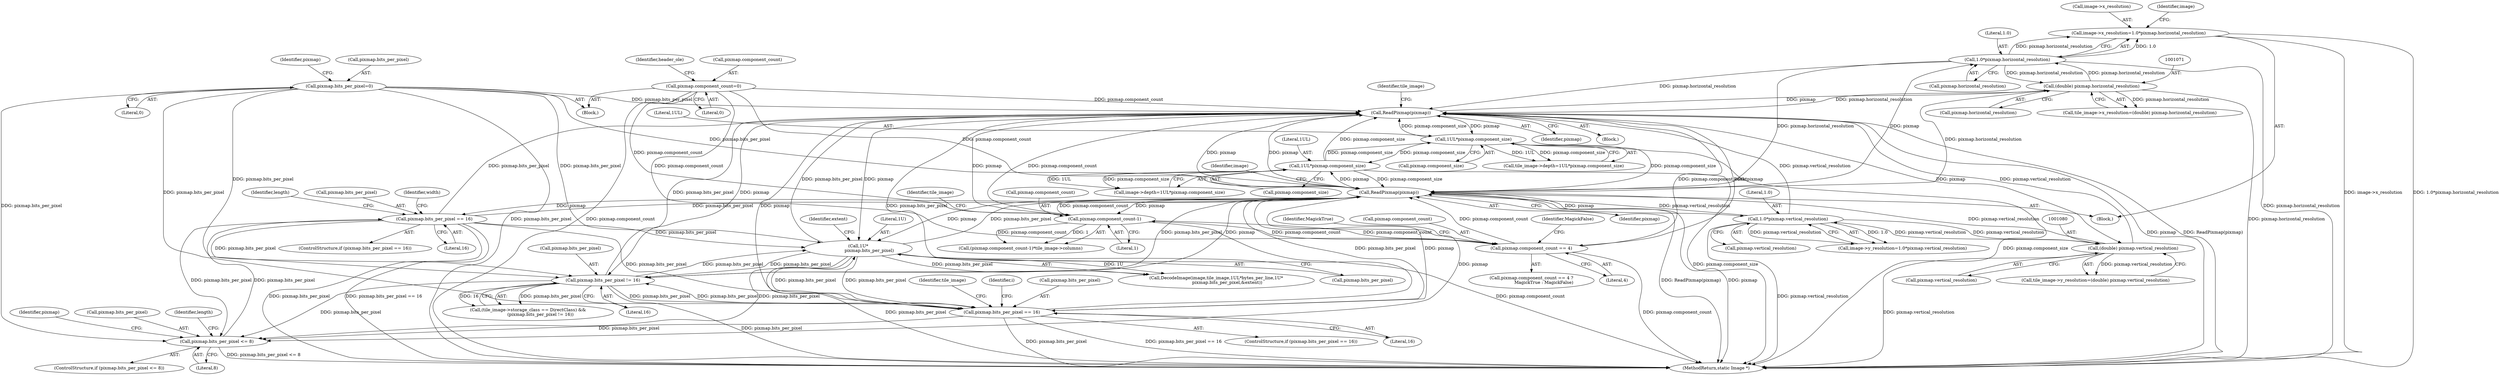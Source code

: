digraph "0_ImageMagick_f6e9d0d9955e85bdd7540b251cd50d598dacc5e6_46@pointer" {
"1000733" [label="(Call,image->x_resolution=1.0*pixmap.horizontal_resolution)"];
"1000737" [label="(Call,1.0*pixmap.horizontal_resolution)"];
"1001070" [label="(Call,(double) pixmap.horizontal_resolution)"];
"1001043" [label="(Call,ReadPixmap(pixmap))"];
"1001049" [label="(Call,1UL*pixmap.component_size)"];
"1000728" [label="(Call,1UL*pixmap.component_size)"];
"1000722" [label="(Call,ReadPixmap(pixmap))"];
"1000746" [label="(Call,1.0*pixmap.vertical_resolution)"];
"1001079" [label="(Call,(double) pixmap.vertical_resolution)"];
"1000215" [label="(Call,pixmap.component_count=0)"];
"1000817" [label="(Call,pixmap.bits_per_pixel == 16)"];
"1000808" [label="(Call,pixmap.bits_per_pixel <= 8)"];
"1001406" [label="(Call,1U*\n                pixmap.bits_per_pixel)"];
"1001717" [label="(Call,pixmap.bits_per_pixel != 16)"];
"1000210" [label="(Call,pixmap.bits_per_pixel=0)"];
"1001547" [label="(Call,pixmap.bits_per_pixel == 16)"];
"1001726" [label="(Call,pixmap.component_count-1)"];
"1001059" [label="(Call,pixmap.component_count == 4)"];
"1000746" [label="(Call,1.0*pixmap.vertical_resolution)"];
"1000729" [label="(Literal,1UL)"];
"1001063" [label="(Literal,4)"];
"1001070" [label="(Call,(double) pixmap.horizontal_resolution)"];
"1001045" [label="(Call,tile_image->depth=1UL*pixmap.component_size)"];
"1000819" [label="(Identifier,pixmap)"];
"1000219" [label="(Literal,0)"];
"1001049" [label="(Call,1UL*pixmap.component_size)"];
"1001406" [label="(Call,1U*\n                pixmap.bits_per_pixel)"];
"1000823" [label="(Identifier,width)"];
"1001412" [label="(Identifier,extent)"];
"1000808" [label="(Call,pixmap.bits_per_pixel <= 8)"];
"1000726" [label="(Identifier,image)"];
"1000747" [label="(Literal,1.0)"];
"1001059" [label="(Call,pixmap.component_count == 4)"];
"1000809" [label="(Call,pixmap.bits_per_pixel)"];
"1000739" [label="(Call,pixmap.horizontal_resolution)"];
"1001717" [label="(Call,pixmap.bits_per_pixel != 16)"];
"1000222" [label="(Identifier,header_ole)"];
"1001730" [label="(Literal,1)"];
"1000214" [label="(Literal,0)"];
"1001725" [label="(Call,(pixmap.component_count-1)*tile_image->columns)"];
"1000728" [label="(Call,1UL*pixmap.component_size)"];
"1000659" [label="(Block,)"];
"1000723" [label="(Identifier,pixmap)"];
"1000734" [label="(Call,image->x_resolution)"];
"1000722" [label="(Call,ReadPixmap(pixmap))"];
"1001732" [label="(Identifier,tile_image)"];
"1001079" [label="(Call,(double) pixmap.vertical_resolution)"];
"1001051" [label="(Call,pixmap.component_size)"];
"1001081" [label="(Call,pixmap.vertical_resolution)"];
"1001407" [label="(Literal,1U)"];
"1001718" [label="(Call,pixmap.bits_per_pixel)"];
"1001072" [label="(Call,pixmap.horizontal_resolution)"];
"1001058" [label="(Call,pixmap.component_count == 4 ?\n                  MagickTrue : MagickFalse)"];
"1001075" [label="(Call,tile_image->y_resolution=(double) pixmap.vertical_resolution)"];
"1001064" [label="(Identifier,MagickTrue)"];
"1001547" [label="(Call,pixmap.bits_per_pixel == 16)"];
"1000210" [label="(Call,pixmap.bits_per_pixel=0)"];
"1001043" [label="(Call,ReadPixmap(pixmap))"];
"1000816" [label="(ControlStructure,if (pixmap.bits_per_pixel == 16))"];
"1000738" [label="(Literal,1.0)"];
"1000827" [label="(Identifier,length)"];
"1001408" [label="(Call,pixmap.bits_per_pixel)"];
"1000215" [label="(Call,pixmap.component_count=0)"];
"1001551" [label="(Literal,16)"];
"1000748" [label="(Call,pixmap.vertical_resolution)"];
"1001044" [label="(Identifier,pixmap)"];
"1000814" [label="(Identifier,length)"];
"1000742" [label="(Call,image->y_resolution=1.0*pixmap.vertical_resolution)"];
"1000737" [label="(Call,1.0*pixmap.horizontal_resolution)"];
"1001060" [label="(Call,pixmap.component_count)"];
"1000817" [label="(Call,pixmap.bits_per_pixel == 16)"];
"1001602" [label="(Identifier,tile_image)"];
"1002366" [label="(MethodReturn,static Image *)"];
"1000818" [label="(Call,pixmap.bits_per_pixel)"];
"1001711" [label="(Call,(tile_image->storage_class == DirectClass) &&\n                  (pixmap.bits_per_pixel != 16))"];
"1000217" [label="(Identifier,pixmap)"];
"1000744" [label="(Identifier,image)"];
"1001726" [label="(Call,pixmap.component_count-1)"];
"1001050" [label="(Literal,1UL)"];
"1001546" [label="(ControlStructure,if (pixmap.bits_per_pixel == 16))"];
"1000216" [label="(Call,pixmap.component_count)"];
"1001065" [label="(Identifier,MagickFalse)"];
"1001727" [label="(Call,pixmap.component_count)"];
"1000733" [label="(Call,image->x_resolution=1.0*pixmap.horizontal_resolution)"];
"1000821" [label="(Literal,16)"];
"1001066" [label="(Call,tile_image->x_resolution=(double) pixmap.horizontal_resolution)"];
"1000807" [label="(ControlStructure,if (pixmap.bits_per_pixel <= 8))"];
"1000724" [label="(Call,image->depth=1UL*pixmap.component_size)"];
"1001042" [label="(Block,)"];
"1000812" [label="(Literal,8)"];
"1000730" [label="(Call,pixmap.component_size)"];
"1001047" [label="(Identifier,tile_image)"];
"1001400" [label="(Call,DecodeImage(image,tile_image,1UL*bytes_per_line,1U*\n                pixmap.bits_per_pixel,&extent))"];
"1001721" [label="(Literal,16)"];
"1000124" [label="(Block,)"];
"1001554" [label="(Identifier,i)"];
"1000211" [label="(Call,pixmap.bits_per_pixel)"];
"1001548" [label="(Call,pixmap.bits_per_pixel)"];
"1000733" -> "1000659"  [label="AST: "];
"1000733" -> "1000737"  [label="CFG: "];
"1000734" -> "1000733"  [label="AST: "];
"1000737" -> "1000733"  [label="AST: "];
"1000744" -> "1000733"  [label="CFG: "];
"1000733" -> "1002366"  [label="DDG: image->x_resolution"];
"1000733" -> "1002366"  [label="DDG: 1.0*pixmap.horizontal_resolution"];
"1000737" -> "1000733"  [label="DDG: 1.0"];
"1000737" -> "1000733"  [label="DDG: pixmap.horizontal_resolution"];
"1000737" -> "1000739"  [label="CFG: "];
"1000738" -> "1000737"  [label="AST: "];
"1000739" -> "1000737"  [label="AST: "];
"1000737" -> "1002366"  [label="DDG: pixmap.horizontal_resolution"];
"1000737" -> "1000722"  [label="DDG: pixmap.horizontal_resolution"];
"1001070" -> "1000737"  [label="DDG: pixmap.horizontal_resolution"];
"1000722" -> "1000737"  [label="DDG: pixmap"];
"1000737" -> "1001043"  [label="DDG: pixmap.horizontal_resolution"];
"1000737" -> "1001070"  [label="DDG: pixmap.horizontal_resolution"];
"1001070" -> "1001066"  [label="AST: "];
"1001070" -> "1001072"  [label="CFG: "];
"1001071" -> "1001070"  [label="AST: "];
"1001072" -> "1001070"  [label="AST: "];
"1001066" -> "1001070"  [label="CFG: "];
"1001070" -> "1002366"  [label="DDG: pixmap.horizontal_resolution"];
"1001070" -> "1000722"  [label="DDG: pixmap.horizontal_resolution"];
"1001070" -> "1001043"  [label="DDG: pixmap.horizontal_resolution"];
"1001070" -> "1001066"  [label="DDG: pixmap.horizontal_resolution"];
"1001043" -> "1001070"  [label="DDG: pixmap"];
"1001043" -> "1001042"  [label="AST: "];
"1001043" -> "1001044"  [label="CFG: "];
"1001044" -> "1001043"  [label="AST: "];
"1001047" -> "1001043"  [label="CFG: "];
"1001043" -> "1002366"  [label="DDG: pixmap"];
"1001043" -> "1002366"  [label="DDG: ReadPixmap(pixmap)"];
"1001043" -> "1000722"  [label="DDG: pixmap"];
"1001049" -> "1001043"  [label="DDG: pixmap.component_size"];
"1000728" -> "1001043"  [label="DDG: pixmap.component_size"];
"1000746" -> "1001043"  [label="DDG: pixmap.vertical_resolution"];
"1000215" -> "1001043"  [label="DDG: pixmap.component_count"];
"1000817" -> "1001043"  [label="DDG: pixmap.bits_per_pixel"];
"1001406" -> "1001043"  [label="DDG: pixmap.bits_per_pixel"];
"1001717" -> "1001043"  [label="DDG: pixmap.bits_per_pixel"];
"1001726" -> "1001043"  [label="DDG: pixmap.component_count"];
"1001059" -> "1001043"  [label="DDG: pixmap.component_count"];
"1000210" -> "1001043"  [label="DDG: pixmap.bits_per_pixel"];
"1001079" -> "1001043"  [label="DDG: pixmap.vertical_resolution"];
"1000722" -> "1001043"  [label="DDG: pixmap"];
"1001547" -> "1001043"  [label="DDG: pixmap.bits_per_pixel"];
"1001043" -> "1001049"  [label="DDG: pixmap"];
"1001043" -> "1001059"  [label="DDG: pixmap"];
"1001043" -> "1001079"  [label="DDG: pixmap"];
"1001043" -> "1001406"  [label="DDG: pixmap"];
"1001043" -> "1001547"  [label="DDG: pixmap"];
"1001043" -> "1001717"  [label="DDG: pixmap"];
"1001043" -> "1001726"  [label="DDG: pixmap"];
"1001049" -> "1001045"  [label="AST: "];
"1001049" -> "1001051"  [label="CFG: "];
"1001050" -> "1001049"  [label="AST: "];
"1001051" -> "1001049"  [label="AST: "];
"1001045" -> "1001049"  [label="CFG: "];
"1001049" -> "1002366"  [label="DDG: pixmap.component_size"];
"1001049" -> "1000722"  [label="DDG: pixmap.component_size"];
"1001049" -> "1000728"  [label="DDG: pixmap.component_size"];
"1001049" -> "1001045"  [label="DDG: 1UL"];
"1001049" -> "1001045"  [label="DDG: pixmap.component_size"];
"1000728" -> "1001049"  [label="DDG: pixmap.component_size"];
"1000728" -> "1000724"  [label="AST: "];
"1000728" -> "1000730"  [label="CFG: "];
"1000729" -> "1000728"  [label="AST: "];
"1000730" -> "1000728"  [label="AST: "];
"1000724" -> "1000728"  [label="CFG: "];
"1000728" -> "1002366"  [label="DDG: pixmap.component_size"];
"1000728" -> "1000722"  [label="DDG: pixmap.component_size"];
"1000728" -> "1000724"  [label="DDG: 1UL"];
"1000728" -> "1000724"  [label="DDG: pixmap.component_size"];
"1000722" -> "1000728"  [label="DDG: pixmap"];
"1000722" -> "1000659"  [label="AST: "];
"1000722" -> "1000723"  [label="CFG: "];
"1000723" -> "1000722"  [label="AST: "];
"1000726" -> "1000722"  [label="CFG: "];
"1000722" -> "1002366"  [label="DDG: ReadPixmap(pixmap)"];
"1000722" -> "1002366"  [label="DDG: pixmap"];
"1000746" -> "1000722"  [label="DDG: pixmap.vertical_resolution"];
"1000215" -> "1000722"  [label="DDG: pixmap.component_count"];
"1000817" -> "1000722"  [label="DDG: pixmap.bits_per_pixel"];
"1001406" -> "1000722"  [label="DDG: pixmap.bits_per_pixel"];
"1001717" -> "1000722"  [label="DDG: pixmap.bits_per_pixel"];
"1001726" -> "1000722"  [label="DDG: pixmap.component_count"];
"1001059" -> "1000722"  [label="DDG: pixmap.component_count"];
"1000210" -> "1000722"  [label="DDG: pixmap.bits_per_pixel"];
"1001079" -> "1000722"  [label="DDG: pixmap.vertical_resolution"];
"1001547" -> "1000722"  [label="DDG: pixmap.bits_per_pixel"];
"1000722" -> "1000746"  [label="DDG: pixmap"];
"1000722" -> "1000808"  [label="DDG: pixmap"];
"1000722" -> "1000817"  [label="DDG: pixmap"];
"1000722" -> "1001406"  [label="DDG: pixmap"];
"1000722" -> "1001547"  [label="DDG: pixmap"];
"1000722" -> "1001717"  [label="DDG: pixmap"];
"1000722" -> "1001726"  [label="DDG: pixmap"];
"1000746" -> "1000742"  [label="AST: "];
"1000746" -> "1000748"  [label="CFG: "];
"1000747" -> "1000746"  [label="AST: "];
"1000748" -> "1000746"  [label="AST: "];
"1000742" -> "1000746"  [label="CFG: "];
"1000746" -> "1002366"  [label="DDG: pixmap.vertical_resolution"];
"1000746" -> "1000742"  [label="DDG: 1.0"];
"1000746" -> "1000742"  [label="DDG: pixmap.vertical_resolution"];
"1001079" -> "1000746"  [label="DDG: pixmap.vertical_resolution"];
"1000746" -> "1001079"  [label="DDG: pixmap.vertical_resolution"];
"1001079" -> "1001075"  [label="AST: "];
"1001079" -> "1001081"  [label="CFG: "];
"1001080" -> "1001079"  [label="AST: "];
"1001081" -> "1001079"  [label="AST: "];
"1001075" -> "1001079"  [label="CFG: "];
"1001079" -> "1002366"  [label="DDG: pixmap.vertical_resolution"];
"1001079" -> "1001075"  [label="DDG: pixmap.vertical_resolution"];
"1000215" -> "1000124"  [label="AST: "];
"1000215" -> "1000219"  [label="CFG: "];
"1000216" -> "1000215"  [label="AST: "];
"1000219" -> "1000215"  [label="AST: "];
"1000222" -> "1000215"  [label="CFG: "];
"1000215" -> "1002366"  [label="DDG: pixmap.component_count"];
"1000215" -> "1001059"  [label="DDG: pixmap.component_count"];
"1000215" -> "1001726"  [label="DDG: pixmap.component_count"];
"1000817" -> "1000816"  [label="AST: "];
"1000817" -> "1000821"  [label="CFG: "];
"1000818" -> "1000817"  [label="AST: "];
"1000821" -> "1000817"  [label="AST: "];
"1000823" -> "1000817"  [label="CFG: "];
"1000827" -> "1000817"  [label="CFG: "];
"1000817" -> "1002366"  [label="DDG: pixmap.bits_per_pixel"];
"1000817" -> "1002366"  [label="DDG: pixmap.bits_per_pixel == 16"];
"1000817" -> "1000808"  [label="DDG: pixmap.bits_per_pixel"];
"1000808" -> "1000817"  [label="DDG: pixmap.bits_per_pixel"];
"1000817" -> "1001406"  [label="DDG: pixmap.bits_per_pixel"];
"1000817" -> "1001547"  [label="DDG: pixmap.bits_per_pixel"];
"1000817" -> "1001717"  [label="DDG: pixmap.bits_per_pixel"];
"1000808" -> "1000807"  [label="AST: "];
"1000808" -> "1000812"  [label="CFG: "];
"1000809" -> "1000808"  [label="AST: "];
"1000812" -> "1000808"  [label="AST: "];
"1000814" -> "1000808"  [label="CFG: "];
"1000819" -> "1000808"  [label="CFG: "];
"1000808" -> "1002366"  [label="DDG: pixmap.bits_per_pixel <= 8"];
"1001406" -> "1000808"  [label="DDG: pixmap.bits_per_pixel"];
"1001717" -> "1000808"  [label="DDG: pixmap.bits_per_pixel"];
"1000210" -> "1000808"  [label="DDG: pixmap.bits_per_pixel"];
"1001547" -> "1000808"  [label="DDG: pixmap.bits_per_pixel"];
"1001406" -> "1001400"  [label="AST: "];
"1001406" -> "1001408"  [label="CFG: "];
"1001407" -> "1001406"  [label="AST: "];
"1001408" -> "1001406"  [label="AST: "];
"1001412" -> "1001406"  [label="CFG: "];
"1001406" -> "1002366"  [label="DDG: pixmap.bits_per_pixel"];
"1001406" -> "1001400"  [label="DDG: 1U"];
"1001406" -> "1001400"  [label="DDG: pixmap.bits_per_pixel"];
"1001717" -> "1001406"  [label="DDG: pixmap.bits_per_pixel"];
"1000210" -> "1001406"  [label="DDG: pixmap.bits_per_pixel"];
"1001547" -> "1001406"  [label="DDG: pixmap.bits_per_pixel"];
"1001406" -> "1001547"  [label="DDG: pixmap.bits_per_pixel"];
"1001406" -> "1001717"  [label="DDG: pixmap.bits_per_pixel"];
"1001717" -> "1001711"  [label="AST: "];
"1001717" -> "1001721"  [label="CFG: "];
"1001718" -> "1001717"  [label="AST: "];
"1001721" -> "1001717"  [label="AST: "];
"1001711" -> "1001717"  [label="CFG: "];
"1001717" -> "1002366"  [label="DDG: pixmap.bits_per_pixel"];
"1001717" -> "1001547"  [label="DDG: pixmap.bits_per_pixel"];
"1001717" -> "1001711"  [label="DDG: pixmap.bits_per_pixel"];
"1001717" -> "1001711"  [label="DDG: 16"];
"1000210" -> "1001717"  [label="DDG: pixmap.bits_per_pixel"];
"1001547" -> "1001717"  [label="DDG: pixmap.bits_per_pixel"];
"1000210" -> "1000124"  [label="AST: "];
"1000210" -> "1000214"  [label="CFG: "];
"1000211" -> "1000210"  [label="AST: "];
"1000214" -> "1000210"  [label="AST: "];
"1000217" -> "1000210"  [label="CFG: "];
"1000210" -> "1002366"  [label="DDG: pixmap.bits_per_pixel"];
"1000210" -> "1001547"  [label="DDG: pixmap.bits_per_pixel"];
"1001547" -> "1001546"  [label="AST: "];
"1001547" -> "1001551"  [label="CFG: "];
"1001548" -> "1001547"  [label="AST: "];
"1001551" -> "1001547"  [label="AST: "];
"1001554" -> "1001547"  [label="CFG: "];
"1001602" -> "1001547"  [label="CFG: "];
"1001547" -> "1002366"  [label="DDG: pixmap.bits_per_pixel == 16"];
"1001547" -> "1002366"  [label="DDG: pixmap.bits_per_pixel"];
"1001726" -> "1001725"  [label="AST: "];
"1001726" -> "1001730"  [label="CFG: "];
"1001727" -> "1001726"  [label="AST: "];
"1001730" -> "1001726"  [label="AST: "];
"1001732" -> "1001726"  [label="CFG: "];
"1001726" -> "1002366"  [label="DDG: pixmap.component_count"];
"1001726" -> "1001059"  [label="DDG: pixmap.component_count"];
"1001726" -> "1001725"  [label="DDG: pixmap.component_count"];
"1001726" -> "1001725"  [label="DDG: 1"];
"1001059" -> "1001726"  [label="DDG: pixmap.component_count"];
"1001059" -> "1001058"  [label="AST: "];
"1001059" -> "1001063"  [label="CFG: "];
"1001060" -> "1001059"  [label="AST: "];
"1001063" -> "1001059"  [label="AST: "];
"1001064" -> "1001059"  [label="CFG: "];
"1001065" -> "1001059"  [label="CFG: "];
"1001059" -> "1002366"  [label="DDG: pixmap.component_count"];
}
